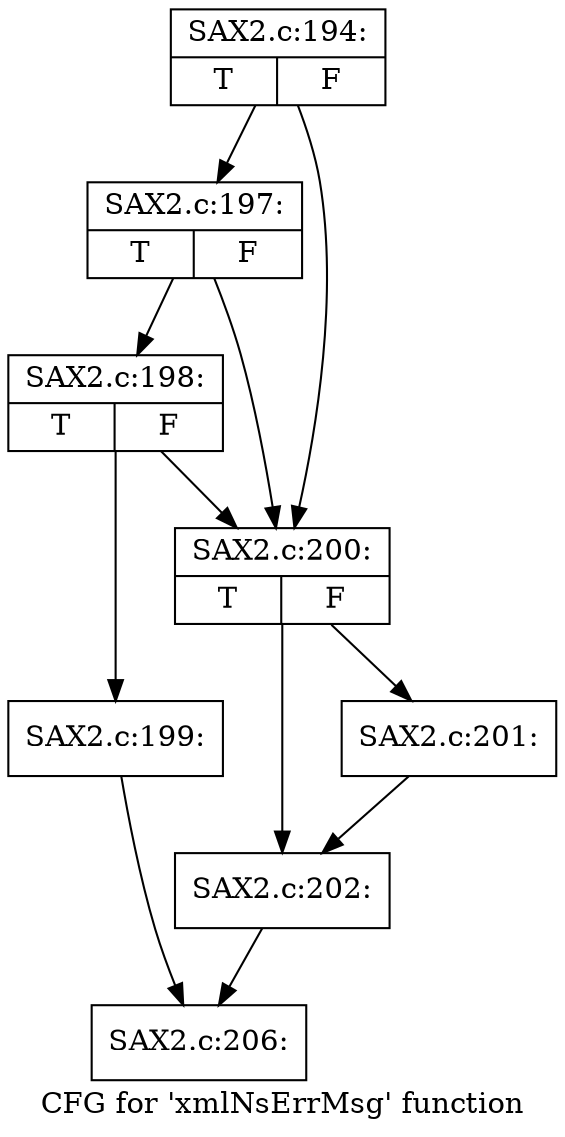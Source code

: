 digraph "CFG for 'xmlNsErrMsg' function" {
	label="CFG for 'xmlNsErrMsg' function";

	Node0x55f4ae812a80 [shape=record,label="{SAX2.c:194:|{<s0>T|<s1>F}}"];
	Node0x55f4ae812a80 -> Node0x55f4ae85d070;
	Node0x55f4ae812a80 -> Node0x55f4ae85cfa0;
	Node0x55f4ae85d070 [shape=record,label="{SAX2.c:197:|{<s0>T|<s1>F}}"];
	Node0x55f4ae85d070 -> Node0x55f4ae85cff0;
	Node0x55f4ae85d070 -> Node0x55f4ae85cfa0;
	Node0x55f4ae85cff0 [shape=record,label="{SAX2.c:198:|{<s0>T|<s1>F}}"];
	Node0x55f4ae85cff0 -> Node0x55f4ae85cf50;
	Node0x55f4ae85cff0 -> Node0x55f4ae85cfa0;
	Node0x55f4ae85cf50 [shape=record,label="{SAX2.c:199:}"];
	Node0x55f4ae85cf50 -> Node0x55f4ae812ad0;
	Node0x55f4ae85cfa0 [shape=record,label="{SAX2.c:200:|{<s0>T|<s1>F}}"];
	Node0x55f4ae85cfa0 -> Node0x55f4ae85d9a0;
	Node0x55f4ae85cfa0 -> Node0x55f4ae85d9f0;
	Node0x55f4ae85d9a0 [shape=record,label="{SAX2.c:201:}"];
	Node0x55f4ae85d9a0 -> Node0x55f4ae85d9f0;
	Node0x55f4ae85d9f0 [shape=record,label="{SAX2.c:202:}"];
	Node0x55f4ae85d9f0 -> Node0x55f4ae812ad0;
	Node0x55f4ae812ad0 [shape=record,label="{SAX2.c:206:}"];
}
